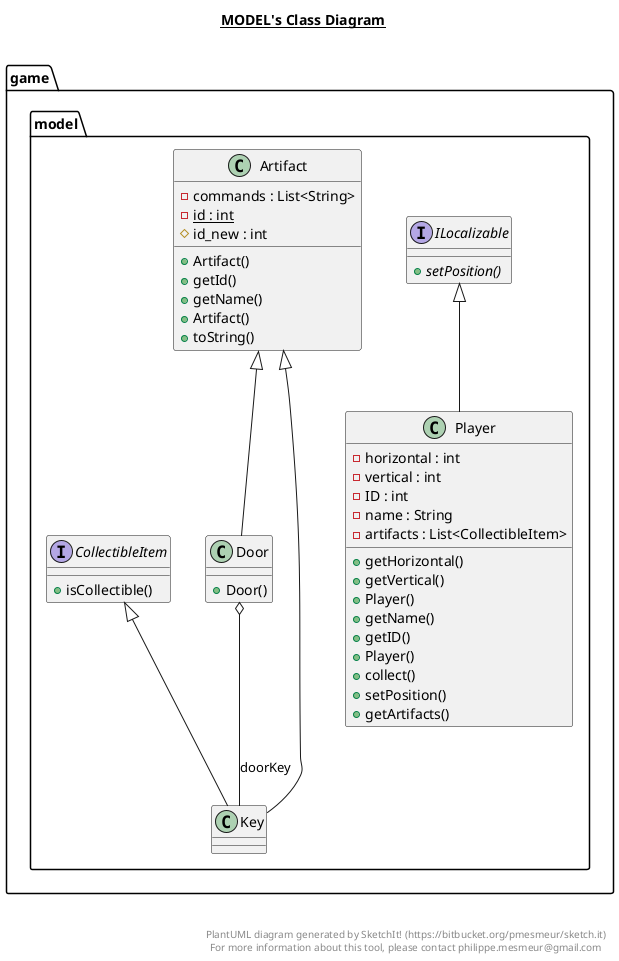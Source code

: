 @startuml

title __MODEL's Class Diagram__\n

  package game {
    package game.model {
      class Artifact {
          - commands : List<String>
          {static} - id : int
          # id_new : int
          + Artifact()
          + getId()
          + getName()
          + Artifact()
          + toString()
      }
    }
  }
  

  package game {
    package game.model {
      interface CollectibleItem {
          + isCollectible()
      }
    }
  }
  

  package game {
    package game.model {
      class Door {
          + Door()
      }
    }
  }
  

  package game {
    package game.model {
      interface ILocalizable {
          {abstract} + setPosition()
      }
    }
  }
  

  package game {
    package game.model {
      class Key {
      }
    }
  }
  

  package game {
    package game.model {
      class Player {
          - horizontal : int
          - vertical : int
          - ID : int
          - name : String
          - artifacts : List<CollectibleItem>
          + getHorizontal()
          + getVertical()
          + Player()
          + getName()
          + getID()
          + Player()
          + collect()
          + setPosition()
          + getArtifacts()
      }
    }
  }
  

  Door -up-|> Artifact
  Door o-- Key : doorKey
  Key -up-|> CollectibleItem
  Key -up-|> Artifact
  Player -up-|> ILocalizable


right footer


PlantUML diagram generated by SketchIt! (https://bitbucket.org/pmesmeur/sketch.it)
For more information about this tool, please contact philippe.mesmeur@gmail.com
endfooter

@enduml
